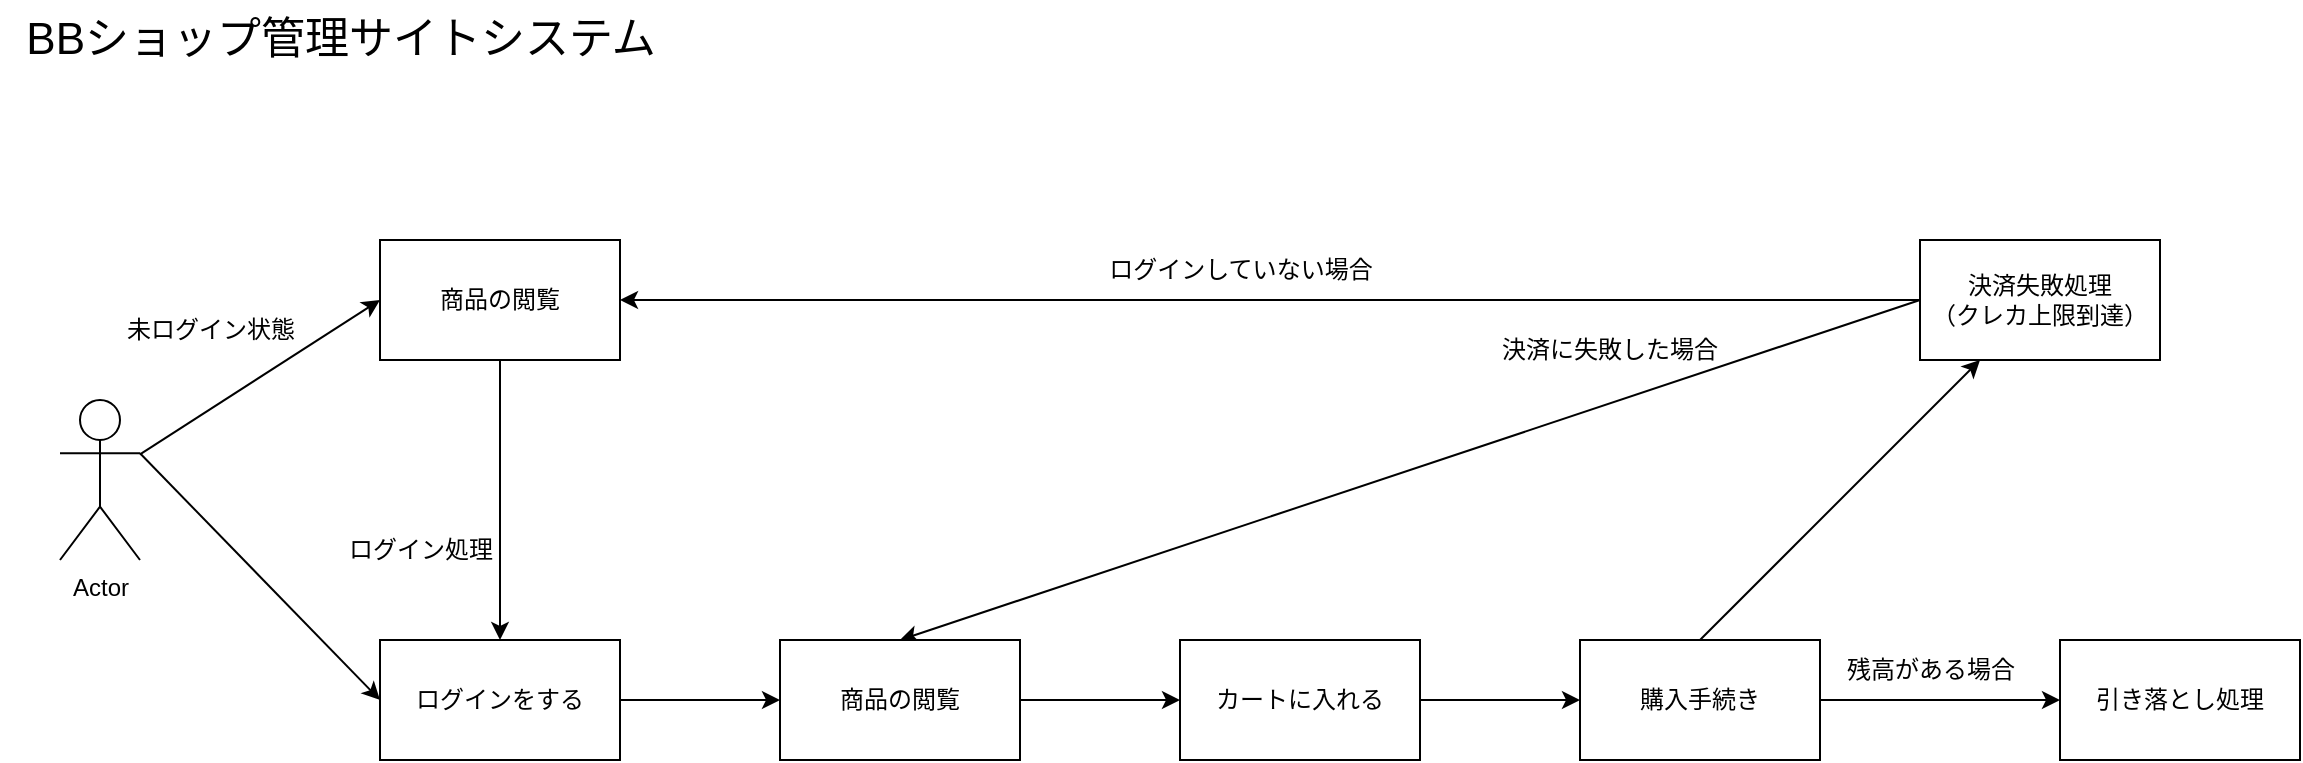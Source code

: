 <mxfile>
    <diagram name="ページ1" id="4r_3FdaeHNwoi5cnvbYD">
        <mxGraphModel dx="657" dy="421" grid="1" gridSize="10" guides="1" tooltips="1" connect="1" arrows="1" fold="1" page="1" pageScale="1" pageWidth="827" pageHeight="1169" math="0" shadow="0">
            <root>
                <mxCell id="0"/>
                <mxCell id="1" parent="0"/>
                <mxCell id="qv_K_vGAlu7Hvk6HKxNC-1" value="&lt;font style=&quot;font-size: 22px;&quot;&gt;BBショップ管理サイトシステム&lt;/font&gt;" style="text;html=1;align=center;verticalAlign=middle;resizable=0;points=[];autosize=1;strokeColor=none;fillColor=none;" parent="1" vertex="1">
                    <mxGeometry x="10" y="40" width="340" height="40" as="geometry"/>
                </mxCell>
                <mxCell id="qv_K_vGAlu7Hvk6HKxNC-2" value="Actor" style="shape=umlActor;verticalLabelPosition=bottom;verticalAlign=top;html=1;outlineConnect=0;" parent="1" vertex="1">
                    <mxGeometry x="40" y="240" width="40" height="80" as="geometry"/>
                </mxCell>
                <mxCell id="qv_K_vGAlu7Hvk6HKxNC-3" value="" style="endArrow=classic;html=1;rounded=0;entryX=0;entryY=0.5;entryDx=0;entryDy=0;" parent="1" source="qv_K_vGAlu7Hvk6HKxNC-2" target="qv_K_vGAlu7Hvk6HKxNC-4" edge="1">
                    <mxGeometry width="50" height="50" relative="1" as="geometry">
                        <mxPoint x="510" y="420" as="sourcePoint"/>
                        <mxPoint x="160" y="200" as="targetPoint"/>
                    </mxGeometry>
                </mxCell>
                <mxCell id="qv_K_vGAlu7Hvk6HKxNC-4" value="商品の閲覧" style="rounded=0;whiteSpace=wrap;html=1;" parent="1" vertex="1">
                    <mxGeometry x="200" y="160" width="120" height="60" as="geometry"/>
                </mxCell>
                <mxCell id="qv_K_vGAlu7Hvk6HKxNC-6" value="未ログイン状態" style="text;html=1;align=center;verticalAlign=middle;resizable=0;points=[];autosize=1;strokeColor=none;fillColor=none;" parent="1" vertex="1">
                    <mxGeometry x="60" y="190" width="110" height="30" as="geometry"/>
                </mxCell>
                <mxCell id="qv_K_vGAlu7Hvk6HKxNC-7" value="ログインをする" style="rounded=0;whiteSpace=wrap;html=1;" parent="1" vertex="1">
                    <mxGeometry x="200" y="360" width="120" height="60" as="geometry"/>
                </mxCell>
                <mxCell id="qv_K_vGAlu7Hvk6HKxNC-8" value="" style="endArrow=classic;html=1;rounded=0;entryX=0;entryY=0.5;entryDx=0;entryDy=0;exitX=1;exitY=0.333;exitDx=0;exitDy=0;exitPerimeter=0;" parent="1" source="qv_K_vGAlu7Hvk6HKxNC-2" target="qv_K_vGAlu7Hvk6HKxNC-7" edge="1">
                    <mxGeometry width="50" height="50" relative="1" as="geometry">
                        <mxPoint x="380" y="377" as="sourcePoint"/>
                        <mxPoint x="500" y="300" as="targetPoint"/>
                    </mxGeometry>
                </mxCell>
                <mxCell id="qv_K_vGAlu7Hvk6HKxNC-9" value="ログイン処理" style="text;html=1;align=center;verticalAlign=middle;resizable=0;points=[];autosize=1;strokeColor=none;fillColor=none;" parent="1" vertex="1">
                    <mxGeometry x="170" y="300" width="100" height="30" as="geometry"/>
                </mxCell>
                <mxCell id="qv_K_vGAlu7Hvk6HKxNC-10" value="" style="endArrow=classic;html=1;rounded=0;entryX=0.5;entryY=0;entryDx=0;entryDy=0;exitX=0.5;exitY=1;exitDx=0;exitDy=0;" parent="1" source="qv_K_vGAlu7Hvk6HKxNC-4" target="qv_K_vGAlu7Hvk6HKxNC-7" edge="1">
                    <mxGeometry width="50" height="50" relative="1" as="geometry">
                        <mxPoint x="360" y="367" as="sourcePoint"/>
                        <mxPoint x="480" y="290" as="targetPoint"/>
                    </mxGeometry>
                </mxCell>
                <mxCell id="qv_K_vGAlu7Hvk6HKxNC-12" value="購入手続き" style="rounded=0;whiteSpace=wrap;html=1;" parent="1" vertex="1">
                    <mxGeometry x="800" y="360" width="120" height="60" as="geometry"/>
                </mxCell>
                <mxCell id="qv_K_vGAlu7Hvk6HKxNC-16" value="決済失敗処理&lt;br&gt;（クレカ上限到達&lt;span style=&quot;background-color: transparent; color: light-dark(rgb(0, 0, 0), rgb(255, 255, 255));&quot;&gt;）&lt;/span&gt;" style="rounded=0;whiteSpace=wrap;html=1;" parent="1" vertex="1">
                    <mxGeometry x="970" y="160" width="120" height="60" as="geometry"/>
                </mxCell>
                <mxCell id="qv_K_vGAlu7Hvk6HKxNC-17" value="引き落とし処理" style="rounded=0;whiteSpace=wrap;html=1;" parent="1" vertex="1">
                    <mxGeometry x="1040" y="360" width="120" height="60" as="geometry"/>
                </mxCell>
                <mxCell id="qv_K_vGAlu7Hvk6HKxNC-22" value="決済に失敗した場合" style="text;strokeColor=none;align=center;fillColor=none;html=1;verticalAlign=middle;whiteSpace=wrap;rounded=0;" parent="1" vertex="1">
                    <mxGeometry x="760" y="200" width="110" height="30" as="geometry"/>
                </mxCell>
                <mxCell id="qv_K_vGAlu7Hvk6HKxNC-23" value="残高がある場合" style="text;html=1;align=center;verticalAlign=middle;resizable=0;points=[];autosize=1;strokeColor=none;fillColor=none;" parent="1" vertex="1">
                    <mxGeometry x="920" y="360" width="110" height="30" as="geometry"/>
                </mxCell>
                <mxCell id="qv_K_vGAlu7Hvk6HKxNC-28" value="" style="endArrow=classic;html=1;rounded=0;entryX=1;entryY=0.5;entryDx=0;entryDy=0;exitX=0;exitY=0.5;exitDx=0;exitDy=0;" parent="1" source="qv_K_vGAlu7Hvk6HKxNC-16" target="qv_K_vGAlu7Hvk6HKxNC-4" edge="1">
                    <mxGeometry width="50" height="50" relative="1" as="geometry">
                        <mxPoint x="410" y="230" as="sourcePoint"/>
                        <mxPoint x="410" y="370" as="targetPoint"/>
                    </mxGeometry>
                </mxCell>
                <mxCell id="qv_K_vGAlu7Hvk6HKxNC-29" value="ログインしていない場合" style="text;html=1;align=center;verticalAlign=middle;resizable=0;points=[];autosize=1;strokeColor=none;fillColor=none;" parent="1" vertex="1">
                    <mxGeometry x="550" y="160" width="160" height="30" as="geometry"/>
                </mxCell>
                <mxCell id="qv_K_vGAlu7Hvk6HKxNC-30" value="" style="endArrow=classic;html=1;rounded=0;exitX=0;exitY=0.5;exitDx=0;exitDy=0;entryX=0.5;entryY=0;entryDx=0;entryDy=0;" parent="1" source="qv_K_vGAlu7Hvk6HKxNC-16" target="qv_K_vGAlu7Hvk6HKxNC-31" edge="1">
                    <mxGeometry width="50" height="50" relative="1" as="geometry">
                        <mxPoint x="510" y="420" as="sourcePoint"/>
                        <mxPoint x="560" y="370" as="targetPoint"/>
                    </mxGeometry>
                </mxCell>
                <mxCell id="qv_K_vGAlu7Hvk6HKxNC-31" value="商品の閲覧" style="rounded=0;whiteSpace=wrap;html=1;" parent="1" vertex="1">
                    <mxGeometry x="400" y="360" width="120" height="60" as="geometry"/>
                </mxCell>
                <mxCell id="qv_K_vGAlu7Hvk6HKxNC-32" value="" style="endArrow=classic;html=1;rounded=0;exitX=1;exitY=0.5;exitDx=0;exitDy=0;entryX=0;entryY=0.5;entryDx=0;entryDy=0;" parent="1" source="qv_K_vGAlu7Hvk6HKxNC-7" target="qv_K_vGAlu7Hvk6HKxNC-31" edge="1">
                    <mxGeometry width="50" height="50" relative="1" as="geometry">
                        <mxPoint x="620" y="510" as="sourcePoint"/>
                        <mxPoint x="280" y="680" as="targetPoint"/>
                    </mxGeometry>
                </mxCell>
                <mxCell id="qv_K_vGAlu7Hvk6HKxNC-33" value="" style="endArrow=classic;html=1;rounded=0;exitX=1;exitY=0.5;exitDx=0;exitDy=0;entryX=0;entryY=0.5;entryDx=0;entryDy=0;" parent="1" source="qv_K_vGAlu7Hvk6HKxNC-31" target="qv_K_vGAlu7Hvk6HKxNC-36" edge="1">
                    <mxGeometry width="50" height="50" relative="1" as="geometry">
                        <mxPoint x="310" y="500" as="sourcePoint"/>
                        <mxPoint x="470" y="510" as="targetPoint"/>
                    </mxGeometry>
                </mxCell>
                <mxCell id="qv_K_vGAlu7Hvk6HKxNC-34" value="" style="endArrow=classic;html=1;rounded=0;exitX=0.5;exitY=0;exitDx=0;exitDy=0;entryX=0.25;entryY=1;entryDx=0;entryDy=0;" parent="1" source="qv_K_vGAlu7Hvk6HKxNC-12" target="qv_K_vGAlu7Hvk6HKxNC-16" edge="1">
                    <mxGeometry width="50" height="50" relative="1" as="geometry">
                        <mxPoint x="350" y="560" as="sourcePoint"/>
                        <mxPoint x="430" y="560" as="targetPoint"/>
                    </mxGeometry>
                </mxCell>
                <mxCell id="qv_K_vGAlu7Hvk6HKxNC-35" value="" style="endArrow=classic;html=1;rounded=0;exitX=1;exitY=0.5;exitDx=0;exitDy=0;entryX=0;entryY=0.5;entryDx=0;entryDy=0;" parent="1" source="qv_K_vGAlu7Hvk6HKxNC-12" target="qv_K_vGAlu7Hvk6HKxNC-17" edge="1">
                    <mxGeometry width="50" height="50" relative="1" as="geometry">
                        <mxPoint x="490" y="550" as="sourcePoint"/>
                        <mxPoint x="570" y="550" as="targetPoint"/>
                    </mxGeometry>
                </mxCell>
                <mxCell id="qv_K_vGAlu7Hvk6HKxNC-36" value="カートに入れる" style="rounded=0;whiteSpace=wrap;html=1;" parent="1" vertex="1">
                    <mxGeometry x="600" y="360" width="120" height="60" as="geometry"/>
                </mxCell>
                <mxCell id="qv_K_vGAlu7Hvk6HKxNC-37" value="" style="endArrow=classic;html=1;rounded=0;exitX=1;exitY=0.5;exitDx=0;exitDy=0;entryX=0;entryY=0.5;entryDx=0;entryDy=0;" parent="1" source="qv_K_vGAlu7Hvk6HKxNC-36" target="qv_K_vGAlu7Hvk6HKxNC-12" edge="1">
                    <mxGeometry width="50" height="50" relative="1" as="geometry">
                        <mxPoint x="710" y="480" as="sourcePoint"/>
                        <mxPoint x="790" y="480" as="targetPoint"/>
                    </mxGeometry>
                </mxCell>
            </root>
        </mxGraphModel>
    </diagram>
</mxfile>
